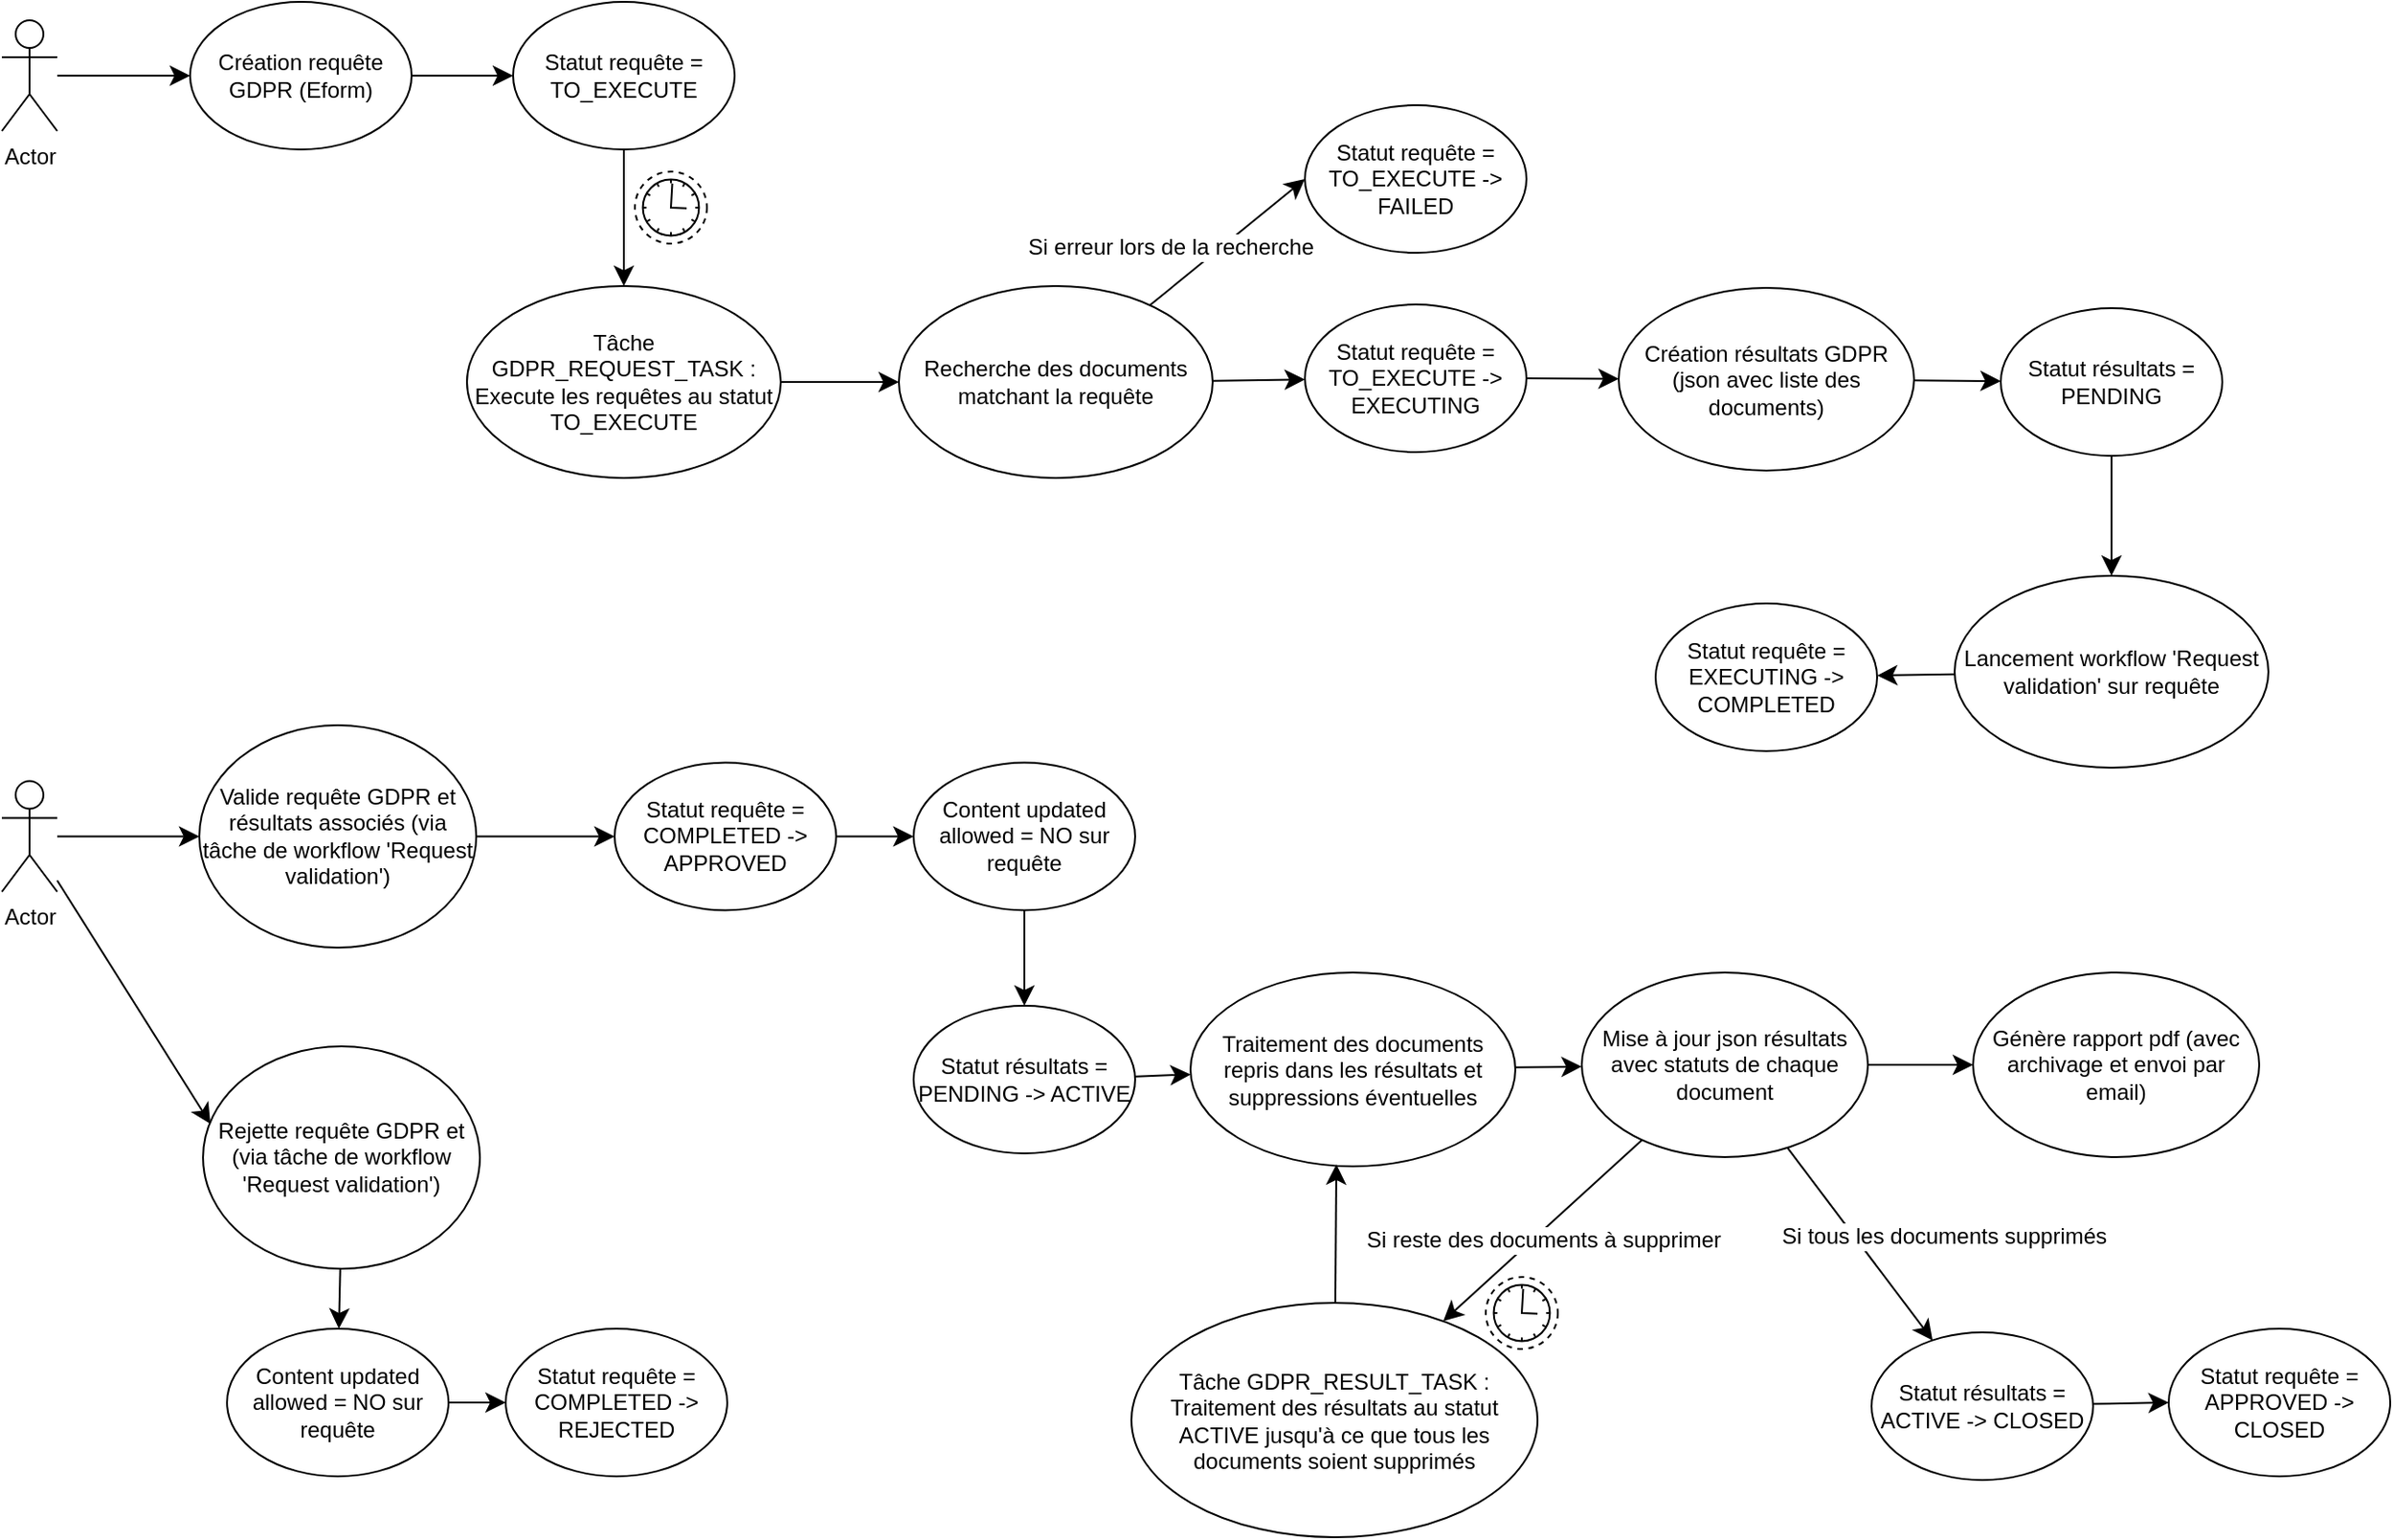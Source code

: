 <mxfile version="24.2.3" type="github">
  <diagram name="Page-1" id="GRHu8RxMNXAJBxAdQUsW">
    <mxGraphModel dx="2234" dy="1204" grid="0" gridSize="10" guides="1" tooltips="1" connect="1" arrows="1" fold="1" page="0" pageScale="1" pageWidth="827" pageHeight="1169" math="0" shadow="0">
      <root>
        <mxCell id="0" />
        <mxCell id="1" parent="0" />
        <mxCell id="-7W27BLvMPK36RZUXrOV-3" style="edgeStyle=none;curved=1;rounded=0;orthogonalLoop=1;jettySize=auto;html=1;fontSize=12;startSize=8;endSize=8;" edge="1" parent="1" source="-7W27BLvMPK36RZUXrOV-1" target="-7W27BLvMPK36RZUXrOV-2">
          <mxGeometry relative="1" as="geometry" />
        </mxCell>
        <mxCell id="-7W27BLvMPK36RZUXrOV-1" value="Création requête GDPR (Eform)" style="ellipse;whiteSpace=wrap;html=1;" vertex="1" parent="1">
          <mxGeometry x="-379" y="-79" width="120" height="80" as="geometry" />
        </mxCell>
        <mxCell id="-7W27BLvMPK36RZUXrOV-5" style="edgeStyle=none;curved=1;rounded=0;orthogonalLoop=1;jettySize=auto;html=1;fontSize=12;startSize=8;endSize=8;" edge="1" parent="1" source="-7W27BLvMPK36RZUXrOV-2" target="-7W27BLvMPK36RZUXrOV-4">
          <mxGeometry relative="1" as="geometry" />
        </mxCell>
        <mxCell id="-7W27BLvMPK36RZUXrOV-2" value="Statut requête = TO_EXECUTE" style="ellipse;whiteSpace=wrap;html=1;" vertex="1" parent="1">
          <mxGeometry x="-204" y="-79" width="120" height="80" as="geometry" />
        </mxCell>
        <mxCell id="-7W27BLvMPK36RZUXrOV-7" style="edgeStyle=none;curved=1;rounded=0;orthogonalLoop=1;jettySize=auto;html=1;fontSize=12;startSize=8;endSize=8;" edge="1" parent="1" source="-7W27BLvMPK36RZUXrOV-4" target="-7W27BLvMPK36RZUXrOV-6">
          <mxGeometry relative="1" as="geometry" />
        </mxCell>
        <mxCell id="-7W27BLvMPK36RZUXrOV-4" value="Tâche GDPR_REQUEST_TASK : Execute les requêtes au statut TO_EXECUTE" style="ellipse;whiteSpace=wrap;html=1;" vertex="1" parent="1">
          <mxGeometry x="-229" y="75" width="170" height="104" as="geometry" />
        </mxCell>
        <mxCell id="-7W27BLvMPK36RZUXrOV-9" style="edgeStyle=none;curved=1;rounded=0;orthogonalLoop=1;jettySize=auto;html=1;fontSize=12;startSize=8;endSize=8;" edge="1" parent="1" source="-7W27BLvMPK36RZUXrOV-6" target="-7W27BLvMPK36RZUXrOV-8">
          <mxGeometry relative="1" as="geometry" />
        </mxCell>
        <mxCell id="-7W27BLvMPK36RZUXrOV-47" style="edgeStyle=none;curved=1;rounded=0;orthogonalLoop=1;jettySize=auto;html=1;entryX=0;entryY=0.5;entryDx=0;entryDy=0;fontSize=12;startSize=8;endSize=8;" edge="1" parent="1" source="-7W27BLvMPK36RZUXrOV-6" target="-7W27BLvMPK36RZUXrOV-46">
          <mxGeometry relative="1" as="geometry" />
        </mxCell>
        <mxCell id="-7W27BLvMPK36RZUXrOV-48" value="Si erreur lors de la recherche" style="edgeLabel;html=1;align=center;verticalAlign=middle;resizable=0;points=[];fontSize=12;" vertex="1" connectable="0" parent="-7W27BLvMPK36RZUXrOV-47">
          <mxGeometry x="0.201" y="-1" relative="1" as="geometry">
            <mxPoint x="-40" y="9" as="offset" />
          </mxGeometry>
        </mxCell>
        <mxCell id="-7W27BLvMPK36RZUXrOV-6" value="Recherche des documents matchant la requête" style="ellipse;whiteSpace=wrap;html=1;" vertex="1" parent="1">
          <mxGeometry x="5" y="75" width="170" height="104" as="geometry" />
        </mxCell>
        <mxCell id="-7W27BLvMPK36RZUXrOV-11" style="edgeStyle=none;curved=1;rounded=0;orthogonalLoop=1;jettySize=auto;html=1;fontSize=12;startSize=8;endSize=8;" edge="1" parent="1" source="-7W27BLvMPK36RZUXrOV-8" target="-7W27BLvMPK36RZUXrOV-10">
          <mxGeometry relative="1" as="geometry" />
        </mxCell>
        <mxCell id="-7W27BLvMPK36RZUXrOV-8" value="Statut requête = TO_EXECUTE -&amp;gt; EXECUTING" style="ellipse;whiteSpace=wrap;html=1;" vertex="1" parent="1">
          <mxGeometry x="225" y="85" width="120" height="80" as="geometry" />
        </mxCell>
        <mxCell id="-7W27BLvMPK36RZUXrOV-15" style="edgeStyle=none;curved=1;rounded=0;orthogonalLoop=1;jettySize=auto;html=1;fontSize=12;startSize=8;endSize=8;" edge="1" parent="1" source="-7W27BLvMPK36RZUXrOV-22" target="-7W27BLvMPK36RZUXrOV-14">
          <mxGeometry relative="1" as="geometry" />
        </mxCell>
        <mxCell id="-7W27BLvMPK36RZUXrOV-23" style="edgeStyle=none;curved=1;rounded=0;orthogonalLoop=1;jettySize=auto;html=1;fontSize=12;startSize=8;endSize=8;" edge="1" parent="1" source="-7W27BLvMPK36RZUXrOV-10" target="-7W27BLvMPK36RZUXrOV-22">
          <mxGeometry relative="1" as="geometry" />
        </mxCell>
        <mxCell id="-7W27BLvMPK36RZUXrOV-10" value="Création résultats GDPR (json avec liste des documents)" style="ellipse;whiteSpace=wrap;html=1;" vertex="1" parent="1">
          <mxGeometry x="395" y="76" width="160" height="99" as="geometry" />
        </mxCell>
        <mxCell id="-7W27BLvMPK36RZUXrOV-13" style="edgeStyle=none;curved=1;rounded=0;orthogonalLoop=1;jettySize=auto;html=1;fontSize=12;startSize=8;endSize=8;" edge="1" parent="1" source="-7W27BLvMPK36RZUXrOV-12" target="-7W27BLvMPK36RZUXrOV-1">
          <mxGeometry relative="1" as="geometry" />
        </mxCell>
        <mxCell id="-7W27BLvMPK36RZUXrOV-12" value="Actor" style="shape=umlActor;verticalLabelPosition=bottom;verticalAlign=top;html=1;outlineConnect=0;" vertex="1" parent="1">
          <mxGeometry x="-481" y="-69" width="30" height="60" as="geometry" />
        </mxCell>
        <mxCell id="-7W27BLvMPK36RZUXrOV-17" style="edgeStyle=none;curved=1;rounded=0;orthogonalLoop=1;jettySize=auto;html=1;fontSize=12;startSize=8;endSize=8;" edge="1" parent="1" source="-7W27BLvMPK36RZUXrOV-14" target="-7W27BLvMPK36RZUXrOV-16">
          <mxGeometry relative="1" as="geometry" />
        </mxCell>
        <mxCell id="-7W27BLvMPK36RZUXrOV-14" value="Lancement workflow &#39;Request validation&#39; sur requête" style="ellipse;whiteSpace=wrap;html=1;" vertex="1" parent="1">
          <mxGeometry x="577" y="232" width="170" height="104" as="geometry" />
        </mxCell>
        <mxCell id="-7W27BLvMPK36RZUXrOV-16" value="Statut requête = EXECUTING -&amp;gt; COMPLETED" style="ellipse;whiteSpace=wrap;html=1;" vertex="1" parent="1">
          <mxGeometry x="415" y="247" width="120" height="80" as="geometry" />
        </mxCell>
        <mxCell id="-7W27BLvMPK36RZUXrOV-18" value="" style="points=[[0.145,0.145,0],[0.5,0,0],[0.855,0.145,0],[1,0.5,0],[0.855,0.855,0],[0.5,1,0],[0.145,0.855,0],[0,0.5,0]];shape=mxgraph.bpmn.event;html=1;verticalLabelPosition=bottom;labelBackgroundColor=#ffffff;verticalAlign=top;align=center;perimeter=ellipsePerimeter;outlineConnect=0;aspect=fixed;outline=eventNonint;symbol=timer;" vertex="1" parent="1">
          <mxGeometry x="-138" y="13" width="39" height="39" as="geometry" />
        </mxCell>
        <mxCell id="-7W27BLvMPK36RZUXrOV-21" style="edgeStyle=none;curved=1;rounded=0;orthogonalLoop=1;jettySize=auto;html=1;entryX=0;entryY=0.5;entryDx=0;entryDy=0;fontSize=12;startSize=8;endSize=8;" edge="1" parent="1" source="-7W27BLvMPK36RZUXrOV-19" target="-7W27BLvMPK36RZUXrOV-20">
          <mxGeometry relative="1" as="geometry" />
        </mxCell>
        <mxCell id="-7W27BLvMPK36RZUXrOV-19" value="Actor" style="shape=umlActor;verticalLabelPosition=bottom;verticalAlign=top;html=1;outlineConnect=0;" vertex="1" parent="1">
          <mxGeometry x="-481" y="343.25" width="30" height="60" as="geometry" />
        </mxCell>
        <mxCell id="-7W27BLvMPK36RZUXrOV-25" style="edgeStyle=none;curved=1;rounded=0;orthogonalLoop=1;jettySize=auto;html=1;entryX=0;entryY=0.5;entryDx=0;entryDy=0;fontSize=12;startSize=8;endSize=8;" edge="1" parent="1" source="-7W27BLvMPK36RZUXrOV-20" target="-7W27BLvMPK36RZUXrOV-24">
          <mxGeometry relative="1" as="geometry" />
        </mxCell>
        <mxCell id="-7W27BLvMPK36RZUXrOV-20" value="Valide requête GDPR et résultats associés (via tâche de workflow &#39;Request validation&#39;)" style="ellipse;whiteSpace=wrap;html=1;" vertex="1" parent="1">
          <mxGeometry x="-374" y="313" width="150" height="120.5" as="geometry" />
        </mxCell>
        <mxCell id="-7W27BLvMPK36RZUXrOV-22" value="Statut résultats = PENDING" style="ellipse;whiteSpace=wrap;html=1;" vertex="1" parent="1">
          <mxGeometry x="602" y="87" width="120" height="80" as="geometry" />
        </mxCell>
        <mxCell id="-7W27BLvMPK36RZUXrOV-27" style="edgeStyle=none;curved=1;rounded=0;orthogonalLoop=1;jettySize=auto;html=1;fontSize=12;startSize=8;endSize=8;" edge="1" parent="1" source="-7W27BLvMPK36RZUXrOV-24" target="-7W27BLvMPK36RZUXrOV-26">
          <mxGeometry relative="1" as="geometry" />
        </mxCell>
        <mxCell id="-7W27BLvMPK36RZUXrOV-24" value="Statut requête = COMPLETED -&amp;gt; APPROVED" style="ellipse;whiteSpace=wrap;html=1;" vertex="1" parent="1">
          <mxGeometry x="-149" y="333.25" width="120" height="80" as="geometry" />
        </mxCell>
        <mxCell id="-7W27BLvMPK36RZUXrOV-29" style="edgeStyle=none;curved=1;rounded=0;orthogonalLoop=1;jettySize=auto;html=1;fontSize=12;startSize=8;endSize=8;" edge="1" parent="1" source="-7W27BLvMPK36RZUXrOV-26" target="-7W27BLvMPK36RZUXrOV-28">
          <mxGeometry relative="1" as="geometry" />
        </mxCell>
        <mxCell id="-7W27BLvMPK36RZUXrOV-26" value="Content updated allowed = NO sur requête" style="ellipse;whiteSpace=wrap;html=1;" vertex="1" parent="1">
          <mxGeometry x="13" y="333.25" width="120" height="80" as="geometry" />
        </mxCell>
        <mxCell id="-7W27BLvMPK36RZUXrOV-31" style="edgeStyle=none;curved=1;rounded=0;orthogonalLoop=1;jettySize=auto;html=1;fontSize=12;startSize=8;endSize=8;" edge="1" parent="1" source="-7W27BLvMPK36RZUXrOV-28" target="-7W27BLvMPK36RZUXrOV-30">
          <mxGeometry relative="1" as="geometry" />
        </mxCell>
        <mxCell id="-7W27BLvMPK36RZUXrOV-28" value="Statut résultats = PENDING -&amp;gt; ACTIVE" style="ellipse;whiteSpace=wrap;html=1;" vertex="1" parent="1">
          <mxGeometry x="13" y="465" width="120" height="80" as="geometry" />
        </mxCell>
        <mxCell id="-7W27BLvMPK36RZUXrOV-33" style="edgeStyle=none;curved=1;rounded=0;orthogonalLoop=1;jettySize=auto;html=1;fontSize=12;startSize=8;endSize=8;" edge="1" parent="1" source="-7W27BLvMPK36RZUXrOV-30" target="-7W27BLvMPK36RZUXrOV-32">
          <mxGeometry relative="1" as="geometry" />
        </mxCell>
        <mxCell id="-7W27BLvMPK36RZUXrOV-30" value="Traitement des documents repris dans les résultats et suppressions éventuelles" style="ellipse;whiteSpace=wrap;html=1;" vertex="1" parent="1">
          <mxGeometry x="163" y="447" width="176" height="105" as="geometry" />
        </mxCell>
        <mxCell id="-7W27BLvMPK36RZUXrOV-35" style="edgeStyle=none;curved=1;rounded=0;orthogonalLoop=1;jettySize=auto;html=1;fontSize=12;startSize=8;endSize=8;" edge="1" parent="1" source="-7W27BLvMPK36RZUXrOV-32" target="-7W27BLvMPK36RZUXrOV-34">
          <mxGeometry relative="1" as="geometry" />
        </mxCell>
        <mxCell id="-7W27BLvMPK36RZUXrOV-36" value="Si tous les documents supprimés" style="edgeLabel;html=1;align=center;verticalAlign=middle;resizable=0;points=[];fontSize=12;" vertex="1" connectable="0" parent="-7W27BLvMPK36RZUXrOV-35">
          <mxGeometry x="-0.142" y="1" relative="1" as="geometry">
            <mxPoint x="50" y="4" as="offset" />
          </mxGeometry>
        </mxCell>
        <mxCell id="-7W27BLvMPK36RZUXrOV-42" style="edgeStyle=none;curved=1;rounded=0;orthogonalLoop=1;jettySize=auto;html=1;fontSize=12;startSize=8;endSize=8;" edge="1" parent="1" source="-7W27BLvMPK36RZUXrOV-32" target="-7W27BLvMPK36RZUXrOV-41">
          <mxGeometry relative="1" as="geometry" />
        </mxCell>
        <mxCell id="-7W27BLvMPK36RZUXrOV-43" value="Si reste des documents à supprimer" style="edgeLabel;html=1;align=center;verticalAlign=middle;resizable=0;points=[];fontSize=12;" vertex="1" connectable="0" parent="-7W27BLvMPK36RZUXrOV-42">
          <mxGeometry x="0.051" y="4" relative="1" as="geometry">
            <mxPoint as="offset" />
          </mxGeometry>
        </mxCell>
        <mxCell id="-7W27BLvMPK36RZUXrOV-57" style="edgeStyle=none;curved=1;rounded=0;orthogonalLoop=1;jettySize=auto;html=1;fontSize=12;startSize=8;endSize=8;" edge="1" parent="1" source="-7W27BLvMPK36RZUXrOV-32" target="-7W27BLvMPK36RZUXrOV-56">
          <mxGeometry relative="1" as="geometry" />
        </mxCell>
        <mxCell id="-7W27BLvMPK36RZUXrOV-32" value="Mise à jour json résultats avec statuts de chaque document" style="ellipse;whiteSpace=wrap;html=1;" vertex="1" parent="1">
          <mxGeometry x="375" y="447" width="155" height="100" as="geometry" />
        </mxCell>
        <mxCell id="-7W27BLvMPK36RZUXrOV-40" style="edgeStyle=none;curved=1;rounded=0;orthogonalLoop=1;jettySize=auto;html=1;entryX=0;entryY=0.5;entryDx=0;entryDy=0;fontSize=12;startSize=8;endSize=8;" edge="1" parent="1" source="-7W27BLvMPK36RZUXrOV-34" target="-7W27BLvMPK36RZUXrOV-37">
          <mxGeometry relative="1" as="geometry" />
        </mxCell>
        <mxCell id="-7W27BLvMPK36RZUXrOV-34" value="Statut résultats = ACTIVE -&amp;gt; CLOSED" style="ellipse;whiteSpace=wrap;html=1;" vertex="1" parent="1">
          <mxGeometry x="532" y="642" width="120" height="80" as="geometry" />
        </mxCell>
        <mxCell id="-7W27BLvMPK36RZUXrOV-37" value="Statut requête = APPROVED -&amp;gt; CLOSED" style="ellipse;whiteSpace=wrap;html=1;" vertex="1" parent="1">
          <mxGeometry x="693" y="640" width="120" height="80" as="geometry" />
        </mxCell>
        <mxCell id="-7W27BLvMPK36RZUXrOV-41" value="Tâche GDPR_RESULT_TASK : Traitement des résultats au statut ACTIVE jusqu&#39;à ce que tous les documents soient supprimés" style="ellipse;whiteSpace=wrap;html=1;" vertex="1" parent="1">
          <mxGeometry x="131" y="626" width="220" height="127" as="geometry" />
        </mxCell>
        <mxCell id="-7W27BLvMPK36RZUXrOV-44" value="" style="points=[[0.145,0.145,0],[0.5,0,0],[0.855,0.145,0],[1,0.5,0],[0.855,0.855,0],[0.5,1,0],[0.145,0.855,0],[0,0.5,0]];shape=mxgraph.bpmn.event;html=1;verticalLabelPosition=bottom;labelBackgroundColor=#ffffff;verticalAlign=top;align=center;perimeter=ellipsePerimeter;outlineConnect=0;aspect=fixed;outline=eventNonint;symbol=timer;" vertex="1" parent="1">
          <mxGeometry x="323" y="612" width="39" height="39" as="geometry" />
        </mxCell>
        <mxCell id="-7W27BLvMPK36RZUXrOV-45" style="edgeStyle=none;curved=1;rounded=0;orthogonalLoop=1;jettySize=auto;html=1;entryX=0.449;entryY=0.99;entryDx=0;entryDy=0;entryPerimeter=0;fontSize=12;startSize=8;endSize=8;" edge="1" parent="1" source="-7W27BLvMPK36RZUXrOV-41" target="-7W27BLvMPK36RZUXrOV-30">
          <mxGeometry relative="1" as="geometry" />
        </mxCell>
        <mxCell id="-7W27BLvMPK36RZUXrOV-46" value="&lt;div&gt;Statut requête = TO_EXECUTE -&amp;gt; FAILED&lt;br&gt;&lt;/div&gt;" style="ellipse;whiteSpace=wrap;html=1;" vertex="1" parent="1">
          <mxGeometry x="225" y="-23" width="120" height="80" as="geometry" />
        </mxCell>
        <mxCell id="-7W27BLvMPK36RZUXrOV-53" style="edgeStyle=none;curved=1;rounded=0;orthogonalLoop=1;jettySize=auto;html=1;fontSize=12;startSize=8;endSize=8;" edge="1" parent="1" source="-7W27BLvMPK36RZUXrOV-49" target="-7W27BLvMPK36RZUXrOV-51">
          <mxGeometry relative="1" as="geometry" />
        </mxCell>
        <mxCell id="-7W27BLvMPK36RZUXrOV-49" value="Rejette requête GDPR et (via tâche de workflow &#39;Request validation&#39;)" style="ellipse;whiteSpace=wrap;html=1;" vertex="1" parent="1">
          <mxGeometry x="-372" y="487" width="150" height="120.5" as="geometry" />
        </mxCell>
        <mxCell id="-7W27BLvMPK36RZUXrOV-50" style="edgeStyle=none;curved=1;rounded=0;orthogonalLoop=1;jettySize=auto;html=1;entryX=0.027;entryY=0.349;entryDx=0;entryDy=0;entryPerimeter=0;fontSize=12;startSize=8;endSize=8;" edge="1" parent="1" source="-7W27BLvMPK36RZUXrOV-19" target="-7W27BLvMPK36RZUXrOV-49">
          <mxGeometry relative="1" as="geometry" />
        </mxCell>
        <mxCell id="-7W27BLvMPK36RZUXrOV-55" style="edgeStyle=none;curved=1;rounded=0;orthogonalLoop=1;jettySize=auto;html=1;fontSize=12;startSize=8;endSize=8;" edge="1" parent="1" source="-7W27BLvMPK36RZUXrOV-51" target="-7W27BLvMPK36RZUXrOV-54">
          <mxGeometry relative="1" as="geometry" />
        </mxCell>
        <mxCell id="-7W27BLvMPK36RZUXrOV-51" value="Content updated allowed = NO sur requête" style="ellipse;whiteSpace=wrap;html=1;" vertex="1" parent="1">
          <mxGeometry x="-359" y="640" width="120" height="80" as="geometry" />
        </mxCell>
        <mxCell id="-7W27BLvMPK36RZUXrOV-54" value="Statut requête = COMPLETED -&amp;gt; REJECTED" style="ellipse;whiteSpace=wrap;html=1;" vertex="1" parent="1">
          <mxGeometry x="-208" y="640" width="120" height="80" as="geometry" />
        </mxCell>
        <mxCell id="-7W27BLvMPK36RZUXrOV-56" value="Génère rapport pdf (avec archivage et envoi par email)" style="ellipse;whiteSpace=wrap;html=1;" vertex="1" parent="1">
          <mxGeometry x="587" y="447" width="155" height="100" as="geometry" />
        </mxCell>
      </root>
    </mxGraphModel>
  </diagram>
</mxfile>
